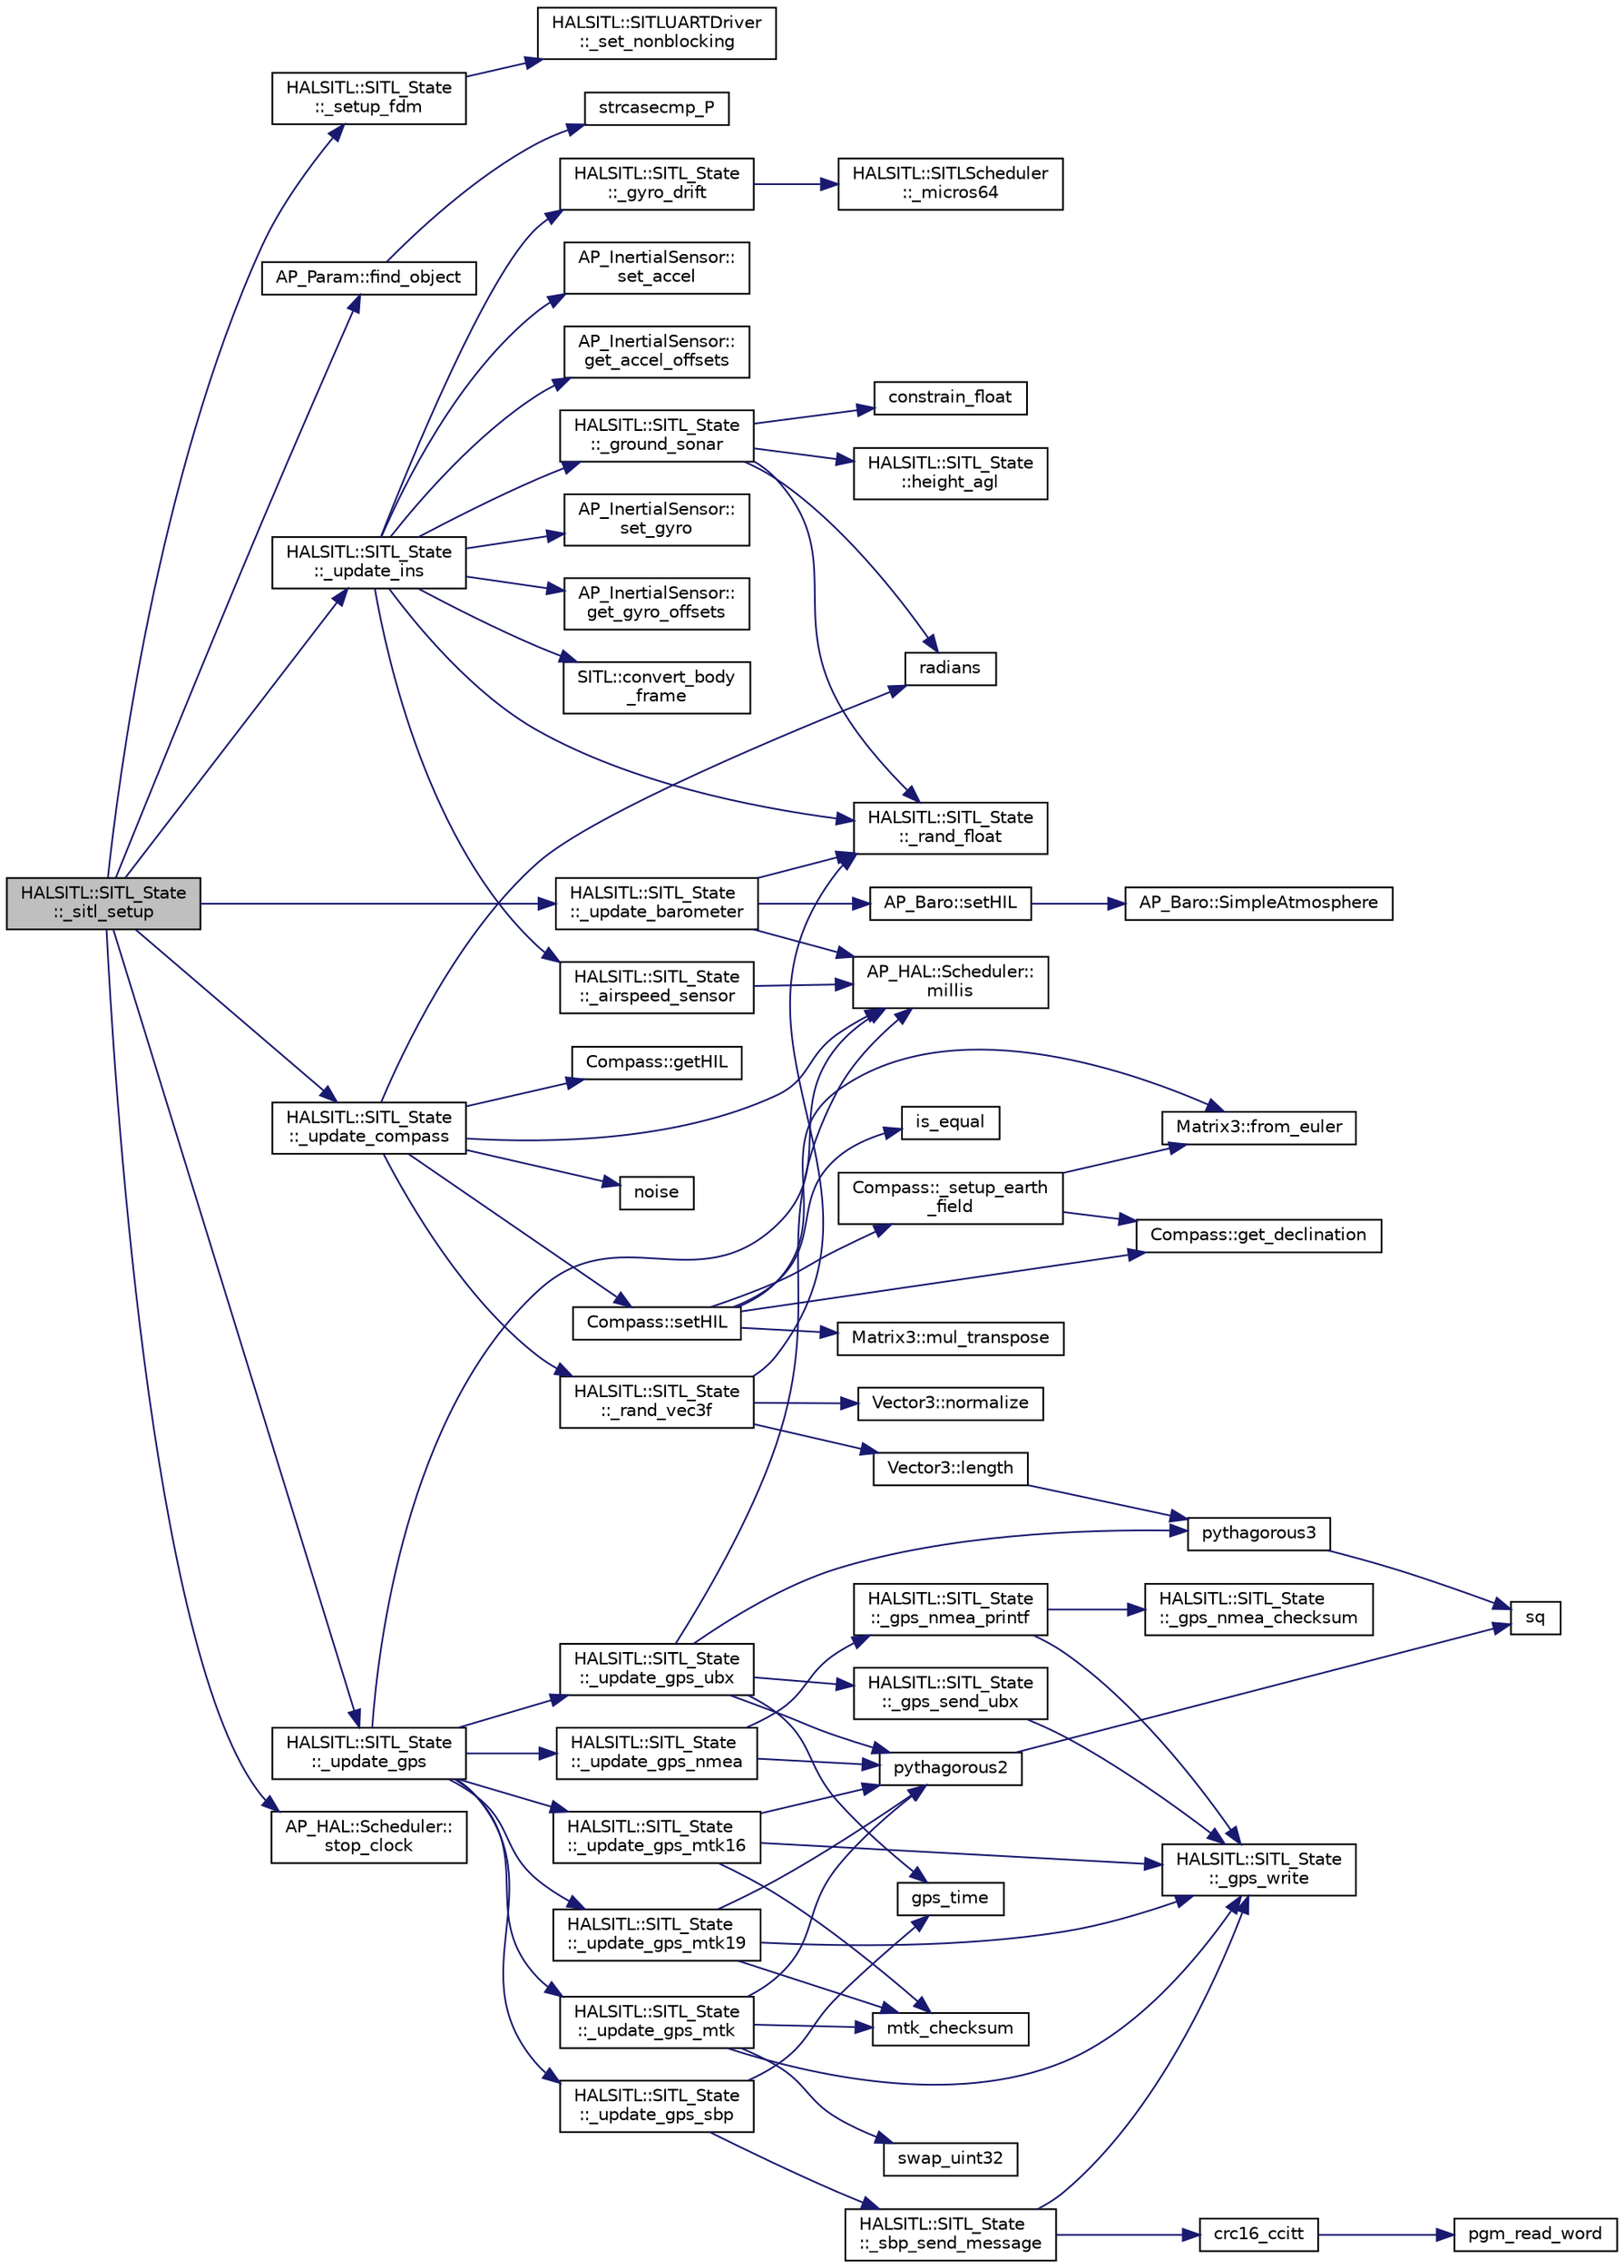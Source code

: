 digraph "HALSITL::SITL_State::_sitl_setup"
{
 // INTERACTIVE_SVG=YES
  edge [fontname="Helvetica",fontsize="10",labelfontname="Helvetica",labelfontsize="10"];
  node [fontname="Helvetica",fontsize="10",shape=record];
  rankdir="LR";
  Node1 [label="HALSITL::SITL_State\l::_sitl_setup",height=0.2,width=0.4,color="black", fillcolor="grey75", style="filled" fontcolor="black"];
  Node1 -> Node2 [color="midnightblue",fontsize="10",style="solid",fontname="Helvetica"];
  Node2 [label="HALSITL::SITL_State\l::_setup_fdm",height=0.2,width=0.4,color="black", fillcolor="white", style="filled",URL="$classHALSITL_1_1SITL__State.html#a3b2a1b18c853d16d1a162f44c4d446ac"];
  Node2 -> Node3 [color="midnightblue",fontsize="10",style="solid",fontname="Helvetica"];
  Node3 [label="HALSITL::SITLUARTDriver\l::_set_nonblocking",height=0.2,width=0.4,color="black", fillcolor="white", style="filled",URL="$classHALSITL_1_1SITLUARTDriver.html#a3fa6a0d092196114f352e2f376425169"];
  Node1 -> Node4 [color="midnightblue",fontsize="10",style="solid",fontname="Helvetica"];
  Node4 [label="AP_Param::find_object",height=0.2,width=0.4,color="black", fillcolor="white", style="filled",URL="$classAP__Param.html#aa5d92cdeea6e6e79ab39f3adb69fc52b"];
  Node4 -> Node5 [color="midnightblue",fontsize="10",style="solid",fontname="Helvetica"];
  Node5 [label="strcasecmp_P",height=0.2,width=0.4,color="black", fillcolor="white", style="filled",URL="$AP__Progmem__AVR_8h.html#aedeadee36d22b1e01f713f805d1037a1"];
  Node1 -> Node6 [color="midnightblue",fontsize="10",style="solid",fontname="Helvetica"];
  Node6 [label="HALSITL::SITL_State\l::_update_barometer",height=0.2,width=0.4,color="black", fillcolor="white", style="filled",URL="$classHALSITL_1_1SITL__State.html#ad26bb1d7830251e69d15f0fbb02068cf"];
  Node6 -> Node7 [color="midnightblue",fontsize="10",style="solid",fontname="Helvetica"];
  Node7 [label="AP_HAL::Scheduler::\lmillis",height=0.2,width=0.4,color="black", fillcolor="white", style="filled",URL="$classAP__HAL_1_1Scheduler.html#a26b68339fc68a562d8d3a1238d0ec8c1"];
  Node6 -> Node8 [color="midnightblue",fontsize="10",style="solid",fontname="Helvetica"];
  Node8 [label="HALSITL::SITL_State\l::_rand_float",height=0.2,width=0.4,color="black", fillcolor="white", style="filled",URL="$classHALSITL_1_1SITL__State.html#ab2e67ae38e16eec6317566805df50ec4"];
  Node6 -> Node9 [color="midnightblue",fontsize="10",style="solid",fontname="Helvetica"];
  Node9 [label="AP_Baro::setHIL",height=0.2,width=0.4,color="black", fillcolor="white", style="filled",URL="$classAP__Baro.html#aabd9b29bc971da1c646911ef99a0876a"];
  Node9 -> Node10 [color="midnightblue",fontsize="10",style="solid",fontname="Helvetica"];
  Node10 [label="AP_Baro::SimpleAtmosphere",height=0.2,width=0.4,color="black", fillcolor="white", style="filled",URL="$classAP__Baro.html#abbf791c5038a37c91c91849a433621ba"];
  Node1 -> Node11 [color="midnightblue",fontsize="10",style="solid",fontname="Helvetica"];
  Node11 [label="HALSITL::SITL_State\l::_update_ins",height=0.2,width=0.4,color="black", fillcolor="white", style="filled",URL="$classHALSITL_1_1SITL__State.html#a9f7ecf8cafc351952b5a22863fbeeda6"];
  Node11 -> Node12 [color="midnightblue",fontsize="10",style="solid",fontname="Helvetica"];
  Node12 [label="SITL::convert_body\l_frame",height=0.2,width=0.4,color="black", fillcolor="white", style="filled",URL="$classSITL.html#a1c235bebd5a5c2ca1b88b8cf6ccf18ff"];
  Node11 -> Node8 [color="midnightblue",fontsize="10",style="solid",fontname="Helvetica"];
  Node11 -> Node13 [color="midnightblue",fontsize="10",style="solid",fontname="Helvetica"];
  Node13 [label="AP_InertialSensor::\lset_accel",height=0.2,width=0.4,color="black", fillcolor="white", style="filled",URL="$classAP__InertialSensor.html#af6c3c7d041de7c89c9afeda319acbf7d"];
  Node11 -> Node14 [color="midnightblue",fontsize="10",style="solid",fontname="Helvetica"];
  Node14 [label="AP_InertialSensor::\lget_accel_offsets",height=0.2,width=0.4,color="black", fillcolor="white", style="filled",URL="$classAP__InertialSensor.html#a676ecc5140643be71813993fa62bf6f0"];
  Node11 -> Node15 [color="midnightblue",fontsize="10",style="solid",fontname="Helvetica"];
  Node15 [label="HALSITL::SITL_State\l::_gyro_drift",height=0.2,width=0.4,color="black", fillcolor="white", style="filled",URL="$classHALSITL_1_1SITL__State.html#a9dfb5a65eada2d237cf33d7ee0aec081"];
  Node15 -> Node16 [color="midnightblue",fontsize="10",style="solid",fontname="Helvetica"];
  Node16 [label="HALSITL::SITLScheduler\l::_micros64",height=0.2,width=0.4,color="black", fillcolor="white", style="filled",URL="$classHALSITL_1_1SITLScheduler.html#a195c43936d66a06c9a29fe946fbc7080"];
  Node11 -> Node17 [color="midnightblue",fontsize="10",style="solid",fontname="Helvetica"];
  Node17 [label="AP_InertialSensor::\lset_gyro",height=0.2,width=0.4,color="black", fillcolor="white", style="filled",URL="$classAP__InertialSensor.html#a454e1c877ab24b8623da6432a850a5c5"];
  Node11 -> Node18 [color="midnightblue",fontsize="10",style="solid",fontname="Helvetica"];
  Node18 [label="AP_InertialSensor::\lget_gyro_offsets",height=0.2,width=0.4,color="black", fillcolor="white", style="filled",URL="$classAP__InertialSensor.html#a5b17cd4d4b6156fc012976bb5617aa9a"];
  Node11 -> Node19 [color="midnightblue",fontsize="10",style="solid",fontname="Helvetica"];
  Node19 [label="HALSITL::SITL_State\l::_ground_sonar",height=0.2,width=0.4,color="black", fillcolor="white", style="filled",URL="$classHALSITL_1_1SITL__State.html#a04cd6a82401b55bb1f993fcf2711d9eb"];
  Node19 -> Node20 [color="midnightblue",fontsize="10",style="solid",fontname="Helvetica"];
  Node20 [label="HALSITL::SITL_State\l::height_agl",height=0.2,width=0.4,color="black", fillcolor="white", style="filled",URL="$classHALSITL_1_1SITL__State.html#a1b6d81a3db832aab4320899c7aa457b9"];
  Node19 -> Node21 [color="midnightblue",fontsize="10",style="solid",fontname="Helvetica"];
  Node21 [label="radians",height=0.2,width=0.4,color="black", fillcolor="white", style="filled",URL="$AP__Math_8cpp.html#aa3adb05231060d239e5b91940e001f85"];
  Node19 -> Node8 [color="midnightblue",fontsize="10",style="solid",fontname="Helvetica"];
  Node19 -> Node22 [color="midnightblue",fontsize="10",style="solid",fontname="Helvetica"];
  Node22 [label="constrain_float",height=0.2,width=0.4,color="black", fillcolor="white", style="filled",URL="$AP__Math_8cpp.html#a08eedb329d8162ddbd344d4f6c8cde20"];
  Node11 -> Node23 [color="midnightblue",fontsize="10",style="solid",fontname="Helvetica"];
  Node23 [label="HALSITL::SITL_State\l::_airspeed_sensor",height=0.2,width=0.4,color="black", fillcolor="white", style="filled",URL="$classHALSITL_1_1SITL__State.html#ae5917592b5a98291ace3e664c95b5ebc"];
  Node23 -> Node7 [color="midnightblue",fontsize="10",style="solid",fontname="Helvetica"];
  Node1 -> Node24 [color="midnightblue",fontsize="10",style="solid",fontname="Helvetica"];
  Node24 [label="HALSITL::SITL_State\l::_update_compass",height=0.2,width=0.4,color="black", fillcolor="white", style="filled",URL="$classHALSITL_1_1SITL__State.html#aa519ffad661a850c5b8534c2973fd888"];
  Node24 -> Node25 [color="midnightblue",fontsize="10",style="solid",fontname="Helvetica"];
  Node25 [label="Compass::setHIL",height=0.2,width=0.4,color="black", fillcolor="white", style="filled",URL="$classCompass.html#a30a8fa22b1e7ee8eec8143732d40716d"];
  Node25 -> Node26 [color="midnightblue",fontsize="10",style="solid",fontname="Helvetica"];
  Node26 [label="Matrix3::from_euler",height=0.2,width=0.4,color="black", fillcolor="white", style="filled",URL="$classMatrix3.html#a62587bd216436f09f06b9e1330f84bc0",tooltip="-*- tab-width: 4; Mode: C++; c-basic-offset: 4; indent-tabs-mode: nil -*- "];
  Node25 -> Node27 [color="midnightblue",fontsize="10",style="solid",fontname="Helvetica"];
  Node27 [label="is_equal",height=0.2,width=0.4,color="black", fillcolor="white", style="filled",URL="$AP__Math_8h.html#acedd05d9f5ab6f2878991cc684e17c18"];
  Node25 -> Node28 [color="midnightblue",fontsize="10",style="solid",fontname="Helvetica"];
  Node28 [label="Compass::get_declination",height=0.2,width=0.4,color="black", fillcolor="white", style="filled",URL="$classCompass.html#a5051de1d15ee203600422235ab93c88c"];
  Node25 -> Node29 [color="midnightblue",fontsize="10",style="solid",fontname="Helvetica"];
  Node29 [label="Compass::_setup_earth\l_field",height=0.2,width=0.4,color="black", fillcolor="white", style="filled",URL="$classCompass.html#a0bc30e897c2c0c412120e1b1337bd1cb"];
  Node29 -> Node26 [color="midnightblue",fontsize="10",style="solid",fontname="Helvetica"];
  Node29 -> Node28 [color="midnightblue",fontsize="10",style="solid",fontname="Helvetica"];
  Node25 -> Node30 [color="midnightblue",fontsize="10",style="solid",fontname="Helvetica"];
  Node30 [label="Matrix3::mul_transpose",height=0.2,width=0.4,color="black", fillcolor="white", style="filled",URL="$classMatrix3.html#a3705734aec6b67d729011cd792d7398a"];
  Node24 -> Node21 [color="midnightblue",fontsize="10",style="solid",fontname="Helvetica"];
  Node24 -> Node31 [color="midnightblue",fontsize="10",style="solid",fontname="Helvetica"];
  Node31 [label="noise",height=0.2,width=0.4,color="black", fillcolor="white", style="filled",URL="$Derivative_8pde.html#a430ab649ea04b609ea794c746bfee4ba"];
  Node24 -> Node32 [color="midnightblue",fontsize="10",style="solid",fontname="Helvetica"];
  Node32 [label="HALSITL::SITL_State\l::_rand_vec3f",height=0.2,width=0.4,color="black", fillcolor="white", style="filled",URL="$classHALSITL_1_1SITL__State.html#a1977515f421635a43a22c057f5a2f59c"];
  Node32 -> Node8 [color="midnightblue",fontsize="10",style="solid",fontname="Helvetica"];
  Node32 -> Node33 [color="midnightblue",fontsize="10",style="solid",fontname="Helvetica"];
  Node33 [label="Vector3::length",height=0.2,width=0.4,color="black", fillcolor="white", style="filled",URL="$classVector3.html#ac1fd5514e368a1e1c2d13f71eda18345"];
  Node33 -> Node34 [color="midnightblue",fontsize="10",style="solid",fontname="Helvetica"];
  Node34 [label="pythagorous3",height=0.2,width=0.4,color="black", fillcolor="white", style="filled",URL="$AP__Math_8cpp.html#ac09c78b18c2ad21b9a04081f119f11c0"];
  Node34 -> Node35 [color="midnightblue",fontsize="10",style="solid",fontname="Helvetica"];
  Node35 [label="sq",height=0.2,width=0.4,color="black", fillcolor="white", style="filled",URL="$AP__Math_8cpp.html#a996fdbe87607543eef5dcb234f6bc017"];
  Node32 -> Node36 [color="midnightblue",fontsize="10",style="solid",fontname="Helvetica"];
  Node36 [label="Vector3::normalize",height=0.2,width=0.4,color="black", fillcolor="white", style="filled",URL="$classVector3.html#a9b147a862a1b86ed2e5b735d19da3da1"];
  Node24 -> Node37 [color="midnightblue",fontsize="10",style="solid",fontname="Helvetica"];
  Node37 [label="Compass::getHIL",height=0.2,width=0.4,color="black", fillcolor="white", style="filled",URL="$classCompass.html#a4d696bdfb4d2ab9f0646d413cb6a0ee4"];
  Node24 -> Node7 [color="midnightblue",fontsize="10",style="solid",fontname="Helvetica"];
  Node1 -> Node38 [color="midnightblue",fontsize="10",style="solid",fontname="Helvetica"];
  Node38 [label="HALSITL::SITL_State\l::_update_gps",height=0.2,width=0.4,color="black", fillcolor="white", style="filled",URL="$classHALSITL_1_1SITL__State.html#a09b6857a6f87a51390d4e045cb671207"];
  Node38 -> Node7 [color="midnightblue",fontsize="10",style="solid",fontname="Helvetica"];
  Node38 -> Node39 [color="midnightblue",fontsize="10",style="solid",fontname="Helvetica"];
  Node39 [label="HALSITL::SITL_State\l::_update_gps_ubx",height=0.2,width=0.4,color="black", fillcolor="white", style="filled",URL="$classHALSITL_1_1SITL__State.html#ae951381abd36ab24c6a4311ebf78a8e9"];
  Node39 -> Node40 [color="midnightblue",fontsize="10",style="solid",fontname="Helvetica"];
  Node40 [label="gps_time",height=0.2,width=0.4,color="black", fillcolor="white", style="filled",URL="$sitl__gps_8cpp.html#a97c4c56ae21d368d04cc37ff7d97ac0e"];
  Node39 -> Node7 [color="midnightblue",fontsize="10",style="solid",fontname="Helvetica"];
  Node39 -> Node41 [color="midnightblue",fontsize="10",style="solid",fontname="Helvetica"];
  Node41 [label="pythagorous2",height=0.2,width=0.4,color="black", fillcolor="white", style="filled",URL="$AP__Math_8cpp.html#afd3767d48a7b20f6d5220a4f8007af00"];
  Node41 -> Node35 [color="midnightblue",fontsize="10",style="solid",fontname="Helvetica"];
  Node39 -> Node34 [color="midnightblue",fontsize="10",style="solid",fontname="Helvetica"];
  Node39 -> Node42 [color="midnightblue",fontsize="10",style="solid",fontname="Helvetica"];
  Node42 [label="HALSITL::SITL_State\l::_gps_send_ubx",height=0.2,width=0.4,color="black", fillcolor="white", style="filled",URL="$classHALSITL_1_1SITL__State.html#a980f85723870ba03d45677f34d265ab6"];
  Node42 -> Node43 [color="midnightblue",fontsize="10",style="solid",fontname="Helvetica"];
  Node43 [label="HALSITL::SITL_State\l::_gps_write",height=0.2,width=0.4,color="black", fillcolor="white", style="filled",URL="$classHALSITL_1_1SITL__State.html#a1bee6f813ada1dfe024b25a27077e861"];
  Node38 -> Node44 [color="midnightblue",fontsize="10",style="solid",fontname="Helvetica"];
  Node44 [label="HALSITL::SITL_State\l::_update_gps_mtk",height=0.2,width=0.4,color="black", fillcolor="white", style="filled",URL="$classHALSITL_1_1SITL__State.html#a9fb09ac6e1f2c4f6749c8df363387f01"];
  Node44 -> Node41 [color="midnightblue",fontsize="10",style="solid",fontname="Helvetica"];
  Node44 -> Node45 [color="midnightblue",fontsize="10",style="solid",fontname="Helvetica"];
  Node45 [label="swap_uint32",height=0.2,width=0.4,color="black", fillcolor="white", style="filled",URL="$sitl__gps_8cpp.html#a9bab30a3eb567cc28487d25408b4d8d4"];
  Node44 -> Node46 [color="midnightblue",fontsize="10",style="solid",fontname="Helvetica"];
  Node46 [label="mtk_checksum",height=0.2,width=0.4,color="black", fillcolor="white", style="filled",URL="$sitl__gps_8cpp.html#aa28300cfdd56545ca5c8c64cb024c03a"];
  Node44 -> Node43 [color="midnightblue",fontsize="10",style="solid",fontname="Helvetica"];
  Node38 -> Node47 [color="midnightblue",fontsize="10",style="solid",fontname="Helvetica"];
  Node47 [label="HALSITL::SITL_State\l::_update_gps_mtk16",height=0.2,width=0.4,color="black", fillcolor="white", style="filled",URL="$classHALSITL_1_1SITL__State.html#a0bc0a7542afa61e60dc45d9e4f78b07d"];
  Node47 -> Node41 [color="midnightblue",fontsize="10",style="solid",fontname="Helvetica"];
  Node47 -> Node46 [color="midnightblue",fontsize="10",style="solid",fontname="Helvetica"];
  Node47 -> Node43 [color="midnightblue",fontsize="10",style="solid",fontname="Helvetica"];
  Node38 -> Node48 [color="midnightblue",fontsize="10",style="solid",fontname="Helvetica"];
  Node48 [label="HALSITL::SITL_State\l::_update_gps_mtk19",height=0.2,width=0.4,color="black", fillcolor="white", style="filled",URL="$classHALSITL_1_1SITL__State.html#a207e66508111853f0b3bad2b89c6a2f3"];
  Node48 -> Node41 [color="midnightblue",fontsize="10",style="solid",fontname="Helvetica"];
  Node48 -> Node46 [color="midnightblue",fontsize="10",style="solid",fontname="Helvetica"];
  Node48 -> Node43 [color="midnightblue",fontsize="10",style="solid",fontname="Helvetica"];
  Node38 -> Node49 [color="midnightblue",fontsize="10",style="solid",fontname="Helvetica"];
  Node49 [label="HALSITL::SITL_State\l::_update_gps_nmea",height=0.2,width=0.4,color="black", fillcolor="white", style="filled",URL="$classHALSITL_1_1SITL__State.html#a6fbf43e4ff50fcbe816353ed94dd6274"];
  Node49 -> Node50 [color="midnightblue",fontsize="10",style="solid",fontname="Helvetica"];
  Node50 [label="HALSITL::SITL_State\l::_gps_nmea_printf",height=0.2,width=0.4,color="black", fillcolor="white", style="filled",URL="$classHALSITL_1_1SITL__State.html#ad29648c657450527a406dbb960b8e99e"];
  Node50 -> Node51 [color="midnightblue",fontsize="10",style="solid",fontname="Helvetica"];
  Node51 [label="HALSITL::SITL_State\l::_gps_nmea_checksum",height=0.2,width=0.4,color="black", fillcolor="white", style="filled",URL="$classHALSITL_1_1SITL__State.html#a267deca7c08a085770083d3d3ca853f7"];
  Node50 -> Node43 [color="midnightblue",fontsize="10",style="solid",fontname="Helvetica"];
  Node49 -> Node41 [color="midnightblue",fontsize="10",style="solid",fontname="Helvetica"];
  Node38 -> Node52 [color="midnightblue",fontsize="10",style="solid",fontname="Helvetica"];
  Node52 [label="HALSITL::SITL_State\l::_update_gps_sbp",height=0.2,width=0.4,color="black", fillcolor="white", style="filled",URL="$classHALSITL_1_1SITL__State.html#aadf357ffa283bbacb6d43df78ad032ba"];
  Node52 -> Node40 [color="midnightblue",fontsize="10",style="solid",fontname="Helvetica"];
  Node52 -> Node53 [color="midnightblue",fontsize="10",style="solid",fontname="Helvetica"];
  Node53 [label="HALSITL::SITL_State\l::_sbp_send_message",height=0.2,width=0.4,color="black", fillcolor="white", style="filled",URL="$classHALSITL_1_1SITL__State.html#a751ffd4b22f47dcae2774396b370a853"];
  Node53 -> Node43 [color="midnightblue",fontsize="10",style="solid",fontname="Helvetica"];
  Node53 -> Node54 [color="midnightblue",fontsize="10",style="solid",fontname="Helvetica"];
  Node54 [label="crc16_ccitt",height=0.2,width=0.4,color="black", fillcolor="white", style="filled",URL="$edc_8cpp.html#a666dccd038ea3bdbae05549319f783d6"];
  Node54 -> Node55 [color="midnightblue",fontsize="10",style="solid",fontname="Helvetica"];
  Node55 [label="pgm_read_word",height=0.2,width=0.4,color="black", fillcolor="white", style="filled",URL="$AP__Progmem__Identity_8h.html#a9fc333349fa71fdc21a2d5152c5e23a2"];
  Node1 -> Node56 [color="midnightblue",fontsize="10",style="solid",fontname="Helvetica"];
  Node56 [label="AP_HAL::Scheduler::\lstop_clock",height=0.2,width=0.4,color="black", fillcolor="white", style="filled",URL="$classAP__HAL_1_1Scheduler.html#ac5bbc114d0c65fd9e076f5db23b11bdb"];
}
